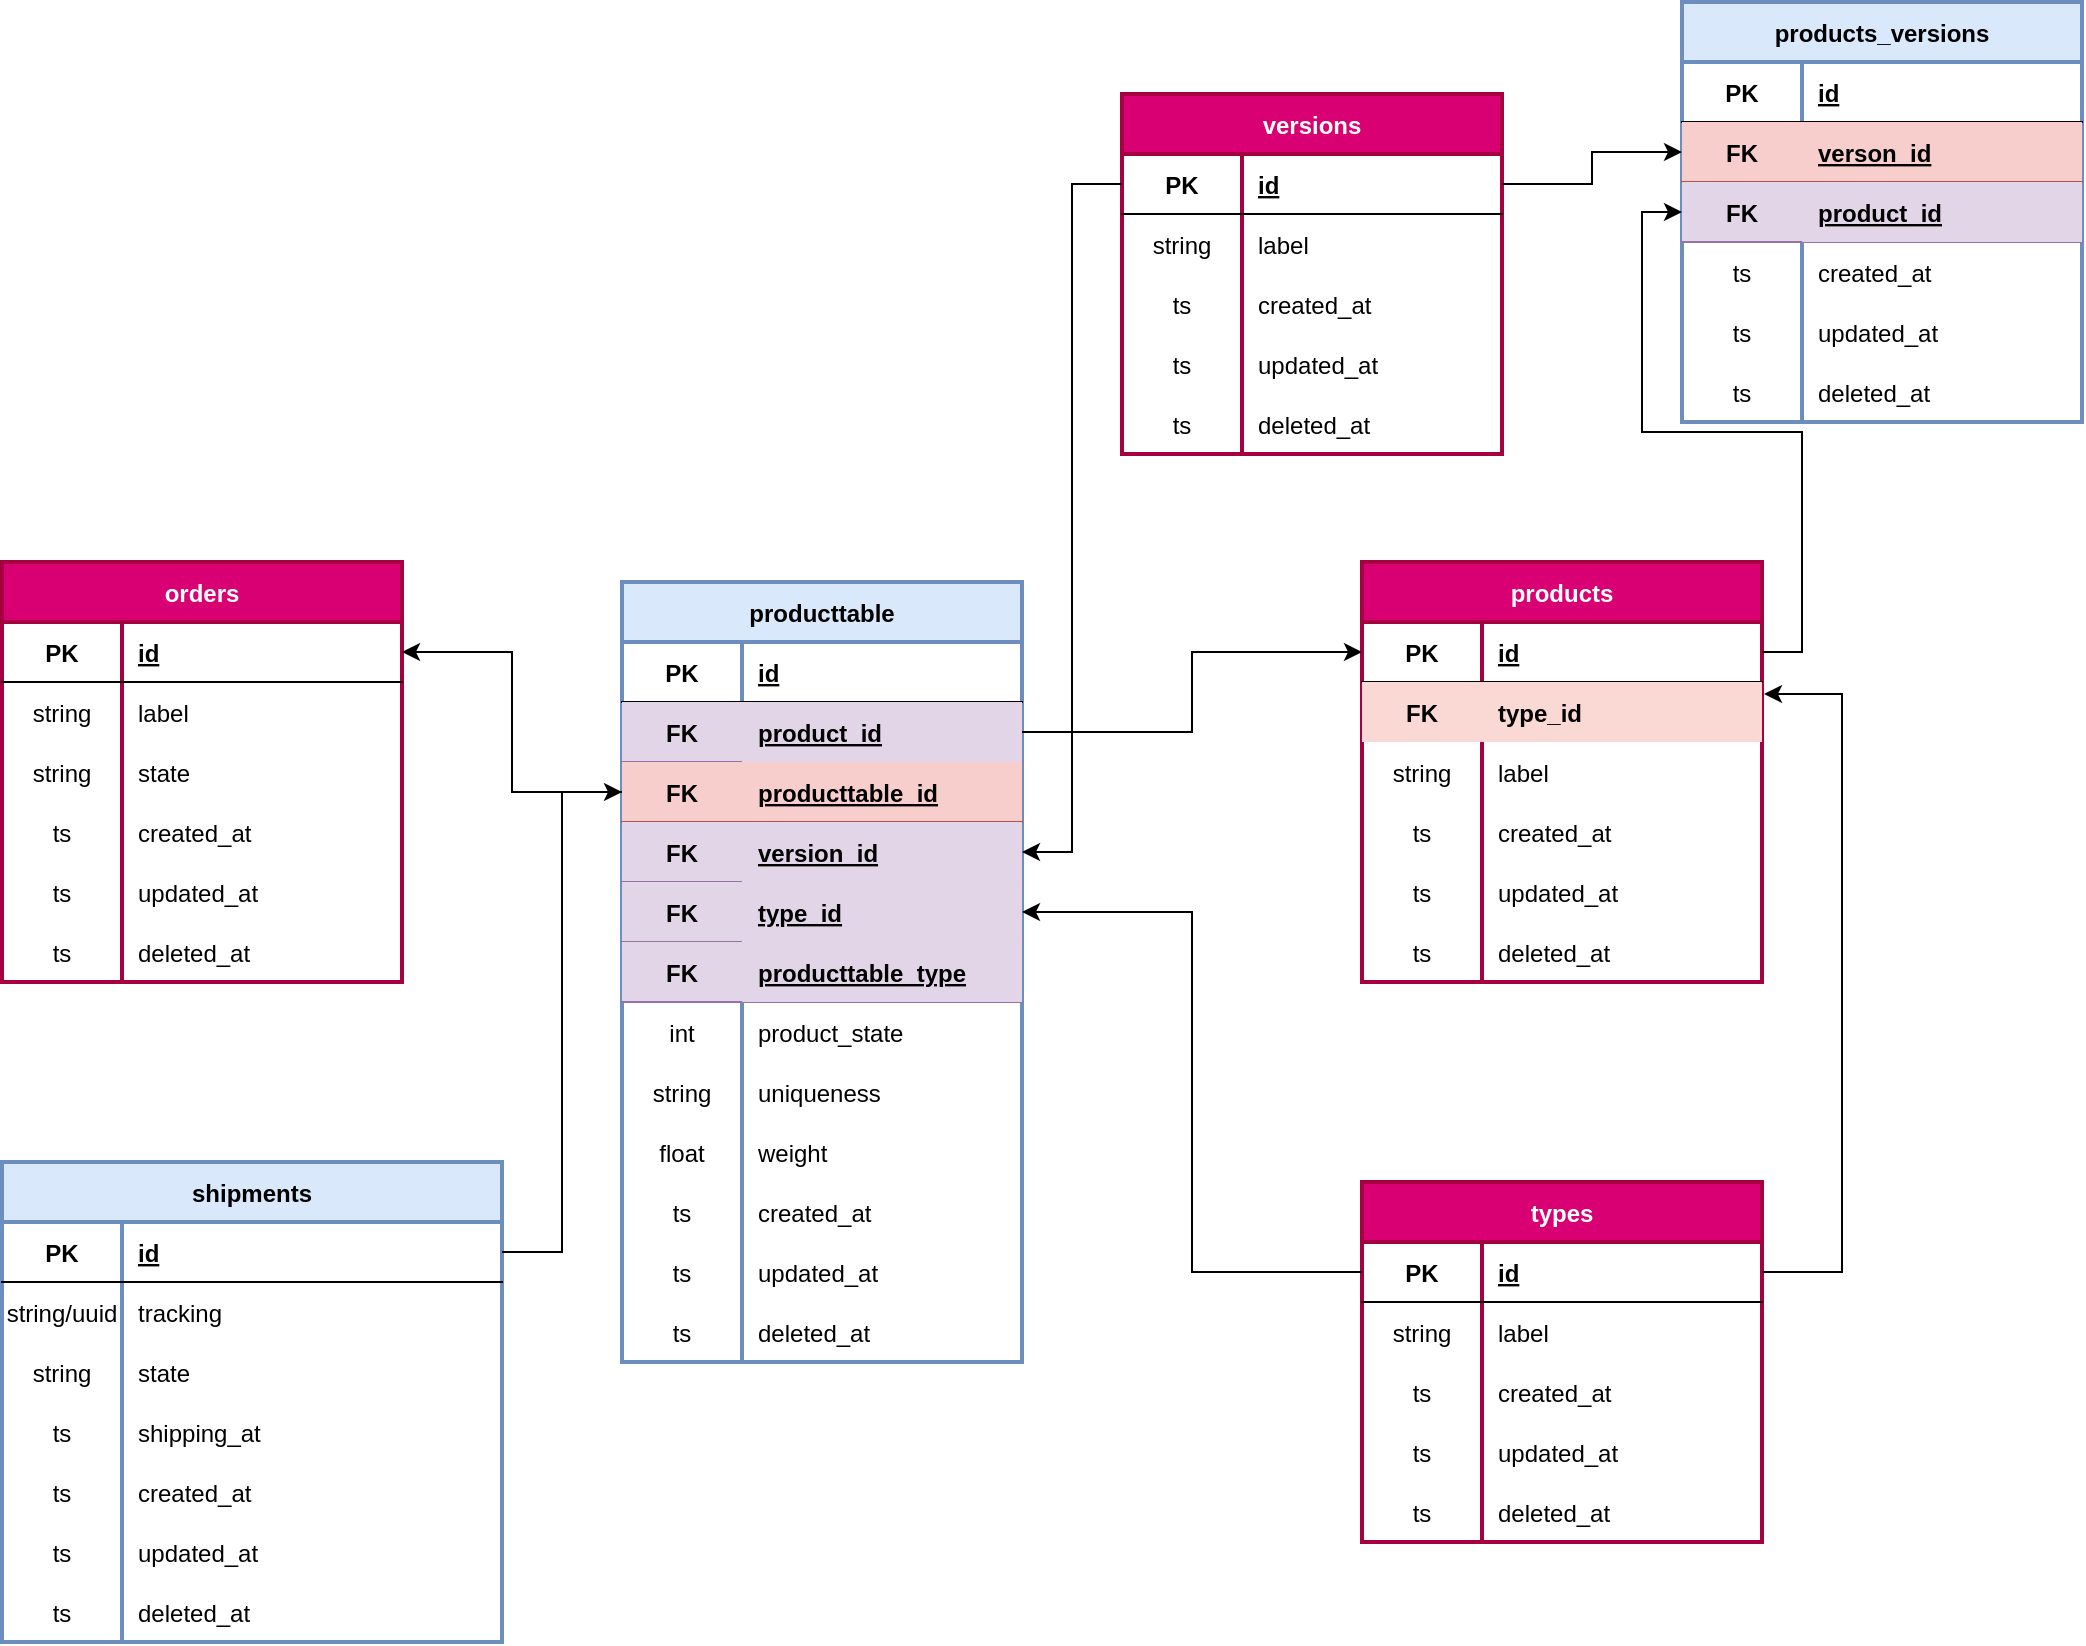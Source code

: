 <mxfile version="17.4.1" type="device"><diagram id="wL62WBHDFNxLLFZJQCPq" name="Page-1"><mxGraphModel dx="1426" dy="4045" grid="1" gridSize="10" guides="1" tooltips="1" connect="1" arrows="1" fold="1" page="1" pageScale="1" pageWidth="1169" pageHeight="1654" math="0" shadow="0"><root><mxCell id="0"/><mxCell id="1" parent="0"/><mxCell id="r9QiAkMTqMIhhqPgChK--1" value="products" style="shape=table;startSize=30;container=1;collapsible=1;childLayout=tableLayout;fixedRows=1;rowLines=0;fontStyle=1;align=center;resizeLast=1;fillColor=#d80073;strokeColor=#A50040;swimlaneFillColor=none;strokeWidth=2;fontColor=#ffffff;" parent="1" vertex="1"><mxGeometry x="720" y="-1420" width="200" height="210" as="geometry"/></mxCell><mxCell id="r9QiAkMTqMIhhqPgChK--2" value="" style="shape=partialRectangle;collapsible=0;dropTarget=0;pointerEvents=0;fillColor=none;top=0;left=0;bottom=1;right=0;points=[[0,0.5],[1,0.5]];portConstraint=eastwest;" parent="r9QiAkMTqMIhhqPgChK--1" vertex="1"><mxGeometry y="30" width="200" height="30" as="geometry"/></mxCell><mxCell id="r9QiAkMTqMIhhqPgChK--3" value="PK" style="shape=partialRectangle;connectable=0;fillColor=none;top=0;left=0;bottom=0;right=0;fontStyle=1;overflow=hidden;" parent="r9QiAkMTqMIhhqPgChK--2" vertex="1"><mxGeometry width="60" height="30" as="geometry"><mxRectangle width="60" height="30" as="alternateBounds"/></mxGeometry></mxCell><mxCell id="r9QiAkMTqMIhhqPgChK--4" value="id" style="shape=partialRectangle;connectable=0;fillColor=none;top=0;left=0;bottom=0;right=0;align=left;spacingLeft=6;fontStyle=5;overflow=hidden;" parent="r9QiAkMTqMIhhqPgChK--2" vertex="1"><mxGeometry x="60" width="140" height="30" as="geometry"><mxRectangle width="140" height="30" as="alternateBounds"/></mxGeometry></mxCell><mxCell id="r9QiAkMTqMIhhqPgChK--5" value="" style="shape=partialRectangle;collapsible=0;dropTarget=0;pointerEvents=0;fillColor=#fad9d5;top=0;left=0;bottom=0;right=0;points=[[0,0.5],[1,0.5]];portConstraint=eastwest;strokeColor=#ae4132;" parent="r9QiAkMTqMIhhqPgChK--1" vertex="1"><mxGeometry y="60" width="200" height="30" as="geometry"/></mxCell><mxCell id="r9QiAkMTqMIhhqPgChK--6" value="FK" style="shape=partialRectangle;connectable=0;fillColor=none;top=0;left=0;bottom=0;right=0;editable=1;overflow=hidden;fontStyle=1" parent="r9QiAkMTqMIhhqPgChK--5" vertex="1"><mxGeometry width="60" height="30" as="geometry"><mxRectangle width="60" height="30" as="alternateBounds"/></mxGeometry></mxCell><mxCell id="r9QiAkMTqMIhhqPgChK--7" value="type_id" style="shape=partialRectangle;connectable=0;fillColor=none;top=0;left=0;bottom=0;right=0;align=left;spacingLeft=6;overflow=hidden;fontStyle=1" parent="r9QiAkMTqMIhhqPgChK--5" vertex="1"><mxGeometry x="60" width="140" height="30" as="geometry"><mxRectangle width="140" height="30" as="alternateBounds"/></mxGeometry></mxCell><mxCell id="r9QiAkMTqMIhhqPgChK--11" value="" style="shape=partialRectangle;collapsible=0;dropTarget=0;pointerEvents=0;fillColor=none;top=0;left=0;bottom=0;right=0;points=[[0,0.5],[1,0.5]];portConstraint=eastwest;" parent="r9QiAkMTqMIhhqPgChK--1" vertex="1"><mxGeometry y="90" width="200" height="30" as="geometry"/></mxCell><mxCell id="r9QiAkMTqMIhhqPgChK--12" value="string" style="shape=partialRectangle;connectable=0;fillColor=none;top=0;left=0;bottom=0;right=0;editable=1;overflow=hidden;" parent="r9QiAkMTqMIhhqPgChK--11" vertex="1"><mxGeometry width="60" height="30" as="geometry"><mxRectangle width="60" height="30" as="alternateBounds"/></mxGeometry></mxCell><mxCell id="r9QiAkMTqMIhhqPgChK--13" value="label" style="shape=partialRectangle;connectable=0;fillColor=none;top=0;left=0;bottom=0;right=0;align=left;spacingLeft=6;overflow=hidden;" parent="r9QiAkMTqMIhhqPgChK--11" vertex="1"><mxGeometry x="60" width="140" height="30" as="geometry"><mxRectangle width="140" height="30" as="alternateBounds"/></mxGeometry></mxCell><mxCell id="r9QiAkMTqMIhhqPgChK--17" value="" style="shape=partialRectangle;collapsible=0;dropTarget=0;pointerEvents=0;fillColor=none;top=0;left=0;bottom=0;right=0;points=[[0,0.5],[1,0.5]];portConstraint=eastwest;" parent="r9QiAkMTqMIhhqPgChK--1" vertex="1"><mxGeometry y="120" width="200" height="30" as="geometry"/></mxCell><mxCell id="r9QiAkMTqMIhhqPgChK--18" value="ts" style="shape=partialRectangle;connectable=0;fillColor=none;top=0;left=0;bottom=0;right=0;editable=1;overflow=hidden;" parent="r9QiAkMTqMIhhqPgChK--17" vertex="1"><mxGeometry width="60" height="30" as="geometry"><mxRectangle width="60" height="30" as="alternateBounds"/></mxGeometry></mxCell><mxCell id="r9QiAkMTqMIhhqPgChK--19" value="created_at" style="shape=partialRectangle;connectable=0;fillColor=none;top=0;left=0;bottom=0;right=0;align=left;spacingLeft=6;overflow=hidden;" parent="r9QiAkMTqMIhhqPgChK--17" vertex="1"><mxGeometry x="60" width="140" height="30" as="geometry"><mxRectangle width="140" height="30" as="alternateBounds"/></mxGeometry></mxCell><mxCell id="r9QiAkMTqMIhhqPgChK--20" value="" style="shape=partialRectangle;collapsible=0;dropTarget=0;pointerEvents=0;fillColor=none;top=0;left=0;bottom=0;right=0;points=[[0,0.5],[1,0.5]];portConstraint=eastwest;" parent="r9QiAkMTqMIhhqPgChK--1" vertex="1"><mxGeometry y="150" width="200" height="30" as="geometry"/></mxCell><mxCell id="r9QiAkMTqMIhhqPgChK--21" value="ts" style="shape=partialRectangle;connectable=0;fillColor=none;top=0;left=0;bottom=0;right=0;editable=1;overflow=hidden;" parent="r9QiAkMTqMIhhqPgChK--20" vertex="1"><mxGeometry width="60" height="30" as="geometry"><mxRectangle width="60" height="30" as="alternateBounds"/></mxGeometry></mxCell><mxCell id="r9QiAkMTqMIhhqPgChK--22" value="updated_at" style="shape=partialRectangle;connectable=0;fillColor=none;top=0;left=0;bottom=0;right=0;align=left;spacingLeft=6;overflow=hidden;" parent="r9QiAkMTqMIhhqPgChK--20" vertex="1"><mxGeometry x="60" width="140" height="30" as="geometry"><mxRectangle width="140" height="30" as="alternateBounds"/></mxGeometry></mxCell><mxCell id="r9QiAkMTqMIhhqPgChK--23" value="" style="shape=partialRectangle;collapsible=0;dropTarget=0;pointerEvents=0;fillColor=none;top=0;left=0;bottom=0;right=0;points=[[0,0.5],[1,0.5]];portConstraint=eastwest;" parent="r9QiAkMTqMIhhqPgChK--1" vertex="1"><mxGeometry y="180" width="200" height="30" as="geometry"/></mxCell><mxCell id="r9QiAkMTqMIhhqPgChK--24" value="ts" style="shape=partialRectangle;connectable=0;fillColor=none;top=0;left=0;bottom=0;right=0;editable=1;overflow=hidden;" parent="r9QiAkMTqMIhhqPgChK--23" vertex="1"><mxGeometry width="60" height="30" as="geometry"><mxRectangle width="60" height="30" as="alternateBounds"/></mxGeometry></mxCell><mxCell id="r9QiAkMTqMIhhqPgChK--25" value="deleted_at" style="shape=partialRectangle;connectable=0;fillColor=none;top=0;left=0;bottom=0;right=0;align=left;spacingLeft=6;overflow=hidden;" parent="r9QiAkMTqMIhhqPgChK--23" vertex="1"><mxGeometry x="60" width="140" height="30" as="geometry"><mxRectangle width="140" height="30" as="alternateBounds"/></mxGeometry></mxCell><mxCell id="r9QiAkMTqMIhhqPgChK--32" value="orders" style="shape=table;startSize=30;container=1;collapsible=1;childLayout=tableLayout;fixedRows=1;rowLines=0;fontStyle=1;align=center;resizeLast=1;fillColor=#d80073;strokeColor=#A50040;swimlaneFillColor=none;strokeWidth=2;fontColor=#ffffff;" parent="1" vertex="1"><mxGeometry x="40" y="-1420" width="200" height="210" as="geometry"/></mxCell><mxCell id="r9QiAkMTqMIhhqPgChK--33" value="" style="shape=partialRectangle;collapsible=0;dropTarget=0;pointerEvents=0;fillColor=none;top=0;left=0;bottom=1;right=0;points=[[0,0.5],[1,0.5]];portConstraint=eastwest;" parent="r9QiAkMTqMIhhqPgChK--32" vertex="1"><mxGeometry y="30" width="200" height="30" as="geometry"/></mxCell><mxCell id="r9QiAkMTqMIhhqPgChK--34" value="PK" style="shape=partialRectangle;connectable=0;fillColor=none;top=0;left=0;bottom=0;right=0;fontStyle=1;overflow=hidden;" parent="r9QiAkMTqMIhhqPgChK--33" vertex="1"><mxGeometry width="60" height="30" as="geometry"><mxRectangle width="60" height="30" as="alternateBounds"/></mxGeometry></mxCell><mxCell id="r9QiAkMTqMIhhqPgChK--35" value="id" style="shape=partialRectangle;connectable=0;fillColor=none;top=0;left=0;bottom=0;right=0;align=left;spacingLeft=6;fontStyle=5;overflow=hidden;" parent="r9QiAkMTqMIhhqPgChK--33" vertex="1"><mxGeometry x="60" width="140" height="30" as="geometry"><mxRectangle width="140" height="30" as="alternateBounds"/></mxGeometry></mxCell><mxCell id="r9QiAkMTqMIhhqPgChK--39" value="" style="shape=partialRectangle;collapsible=0;dropTarget=0;pointerEvents=0;fillColor=none;top=0;left=0;bottom=0;right=0;points=[[0,0.5],[1,0.5]];portConstraint=eastwest;" parent="r9QiAkMTqMIhhqPgChK--32" vertex="1"><mxGeometry y="60" width="200" height="30" as="geometry"/></mxCell><mxCell id="r9QiAkMTqMIhhqPgChK--40" value="string" style="shape=partialRectangle;connectable=0;fillColor=none;top=0;left=0;bottom=0;right=0;editable=1;overflow=hidden;" parent="r9QiAkMTqMIhhqPgChK--39" vertex="1"><mxGeometry width="60" height="30" as="geometry"><mxRectangle width="60" height="30" as="alternateBounds"/></mxGeometry></mxCell><mxCell id="r9QiAkMTqMIhhqPgChK--41" value="label" style="shape=partialRectangle;connectable=0;fillColor=none;top=0;left=0;bottom=0;right=0;align=left;spacingLeft=6;overflow=hidden;" parent="r9QiAkMTqMIhhqPgChK--39" vertex="1"><mxGeometry x="60" width="140" height="30" as="geometry"><mxRectangle width="140" height="30" as="alternateBounds"/></mxGeometry></mxCell><mxCell id="r9QiAkMTqMIhhqPgChK--42" value="" style="shape=partialRectangle;collapsible=0;dropTarget=0;pointerEvents=0;fillColor=none;top=0;left=0;bottom=0;right=0;points=[[0,0.5],[1,0.5]];portConstraint=eastwest;" parent="r9QiAkMTqMIhhqPgChK--32" vertex="1"><mxGeometry y="90" width="200" height="30" as="geometry"/></mxCell><mxCell id="r9QiAkMTqMIhhqPgChK--43" value="string" style="shape=partialRectangle;connectable=0;fillColor=none;top=0;left=0;bottom=0;right=0;editable=1;overflow=hidden;" parent="r9QiAkMTqMIhhqPgChK--42" vertex="1"><mxGeometry width="60" height="30" as="geometry"><mxRectangle width="60" height="30" as="alternateBounds"/></mxGeometry></mxCell><mxCell id="r9QiAkMTqMIhhqPgChK--44" value="state" style="shape=partialRectangle;connectable=0;fillColor=none;top=0;left=0;bottom=0;right=0;align=left;spacingLeft=6;overflow=hidden;" parent="r9QiAkMTqMIhhqPgChK--42" vertex="1"><mxGeometry x="60" width="140" height="30" as="geometry"><mxRectangle width="140" height="30" as="alternateBounds"/></mxGeometry></mxCell><mxCell id="r9QiAkMTqMIhhqPgChK--45" value="" style="shape=partialRectangle;collapsible=0;dropTarget=0;pointerEvents=0;fillColor=none;top=0;left=0;bottom=0;right=0;points=[[0,0.5],[1,0.5]];portConstraint=eastwest;" parent="r9QiAkMTqMIhhqPgChK--32" vertex="1"><mxGeometry y="120" width="200" height="30" as="geometry"/></mxCell><mxCell id="r9QiAkMTqMIhhqPgChK--46" value="ts" style="shape=partialRectangle;connectable=0;fillColor=none;top=0;left=0;bottom=0;right=0;editable=1;overflow=hidden;" parent="r9QiAkMTqMIhhqPgChK--45" vertex="1"><mxGeometry width="60" height="30" as="geometry"><mxRectangle width="60" height="30" as="alternateBounds"/></mxGeometry></mxCell><mxCell id="r9QiAkMTqMIhhqPgChK--47" value="created_at" style="shape=partialRectangle;connectable=0;fillColor=none;top=0;left=0;bottom=0;right=0;align=left;spacingLeft=6;overflow=hidden;" parent="r9QiAkMTqMIhhqPgChK--45" vertex="1"><mxGeometry x="60" width="140" height="30" as="geometry"><mxRectangle width="140" height="30" as="alternateBounds"/></mxGeometry></mxCell><mxCell id="r9QiAkMTqMIhhqPgChK--48" value="" style="shape=partialRectangle;collapsible=0;dropTarget=0;pointerEvents=0;fillColor=none;top=0;left=0;bottom=0;right=0;points=[[0,0.5],[1,0.5]];portConstraint=eastwest;" parent="r9QiAkMTqMIhhqPgChK--32" vertex="1"><mxGeometry y="150" width="200" height="30" as="geometry"/></mxCell><mxCell id="r9QiAkMTqMIhhqPgChK--49" value="ts" style="shape=partialRectangle;connectable=0;fillColor=none;top=0;left=0;bottom=0;right=0;editable=1;overflow=hidden;" parent="r9QiAkMTqMIhhqPgChK--48" vertex="1"><mxGeometry width="60" height="30" as="geometry"><mxRectangle width="60" height="30" as="alternateBounds"/></mxGeometry></mxCell><mxCell id="r9QiAkMTqMIhhqPgChK--50" value="updated_at" style="shape=partialRectangle;connectable=0;fillColor=none;top=0;left=0;bottom=0;right=0;align=left;spacingLeft=6;overflow=hidden;" parent="r9QiAkMTqMIhhqPgChK--48" vertex="1"><mxGeometry x="60" width="140" height="30" as="geometry"><mxRectangle width="140" height="30" as="alternateBounds"/></mxGeometry></mxCell><mxCell id="r9QiAkMTqMIhhqPgChK--51" value="" style="shape=partialRectangle;collapsible=0;dropTarget=0;pointerEvents=0;fillColor=none;top=0;left=0;bottom=0;right=0;points=[[0,0.5],[1,0.5]];portConstraint=eastwest;" parent="r9QiAkMTqMIhhqPgChK--32" vertex="1"><mxGeometry y="180" width="200" height="30" as="geometry"/></mxCell><mxCell id="r9QiAkMTqMIhhqPgChK--52" value="ts" style="shape=partialRectangle;connectable=0;fillColor=none;top=0;left=0;bottom=0;right=0;editable=1;overflow=hidden;" parent="r9QiAkMTqMIhhqPgChK--51" vertex="1"><mxGeometry width="60" height="30" as="geometry"><mxRectangle width="60" height="30" as="alternateBounds"/></mxGeometry></mxCell><mxCell id="r9QiAkMTqMIhhqPgChK--53" value="deleted_at" style="shape=partialRectangle;connectable=0;fillColor=none;top=0;left=0;bottom=0;right=0;align=left;spacingLeft=6;overflow=hidden;" parent="r9QiAkMTqMIhhqPgChK--51" vertex="1"><mxGeometry x="60" width="140" height="30" as="geometry"><mxRectangle width="140" height="30" as="alternateBounds"/></mxGeometry></mxCell><mxCell id="EHfzk3Y5s4Ml0ftrKKvc-1" value="producttable" style="shape=table;startSize=30;container=1;collapsible=1;childLayout=tableLayout;fixedRows=1;rowLines=0;fontStyle=1;align=center;resizeLast=1;fillColor=#dae8fc;strokeColor=#6c8ebf;swimlaneFillColor=none;strokeWidth=2;fontColor=default;" parent="1" vertex="1"><mxGeometry x="350" y="-1410" width="200" height="390" as="geometry"/></mxCell><mxCell id="EHfzk3Y5s4Ml0ftrKKvc-2" value="" style="shape=partialRectangle;collapsible=0;dropTarget=0;pointerEvents=0;fillColor=none;top=0;left=0;bottom=1;right=0;points=[[0,0.5],[1,0.5]];portConstraint=eastwest;" parent="EHfzk3Y5s4Ml0ftrKKvc-1" vertex="1"><mxGeometry y="30" width="200" height="30" as="geometry"/></mxCell><mxCell id="EHfzk3Y5s4Ml0ftrKKvc-3" value="PK" style="shape=partialRectangle;connectable=0;fillColor=none;top=0;left=0;bottom=0;right=0;fontStyle=1;overflow=hidden;" parent="EHfzk3Y5s4Ml0ftrKKvc-2" vertex="1"><mxGeometry width="60" height="30" as="geometry"><mxRectangle width="60" height="30" as="alternateBounds"/></mxGeometry></mxCell><mxCell id="EHfzk3Y5s4Ml0ftrKKvc-4" value="id" style="shape=partialRectangle;connectable=0;fillColor=none;top=0;left=0;bottom=0;right=0;align=left;spacingLeft=6;fontStyle=5;overflow=hidden;" parent="EHfzk3Y5s4Ml0ftrKKvc-2" vertex="1"><mxGeometry x="60" width="140" height="30" as="geometry"><mxRectangle width="140" height="30" as="alternateBounds"/></mxGeometry></mxCell><mxCell id="EHfzk3Y5s4Ml0ftrKKvc-8" value="" style="shape=partialRectangle;collapsible=0;dropTarget=0;pointerEvents=0;fillColor=#e1d5e7;top=0;left=0;bottom=1;right=0;points=[[0,0.5],[1,0.5]];portConstraint=eastwest;strokeColor=#9673a6;fontColor=default;" parent="EHfzk3Y5s4Ml0ftrKKvc-1" vertex="1"><mxGeometry y="60" width="200" height="30" as="geometry"/></mxCell><mxCell id="EHfzk3Y5s4Ml0ftrKKvc-9" value="FK" style="shape=partialRectangle;connectable=0;fillColor=none;top=0;left=0;bottom=0;right=0;fontStyle=1;overflow=hidden;" parent="EHfzk3Y5s4Ml0ftrKKvc-8" vertex="1"><mxGeometry width="60" height="30" as="geometry"><mxRectangle width="60" height="30" as="alternateBounds"/></mxGeometry></mxCell><mxCell id="EHfzk3Y5s4Ml0ftrKKvc-10" value="product_id" style="shape=partialRectangle;connectable=0;fillColor=#e1d5e7;top=0;left=0;bottom=0;right=0;align=left;spacingLeft=6;fontStyle=5;overflow=hidden;strokeColor=#9673a6;fontColor=default;" parent="EHfzk3Y5s4Ml0ftrKKvc-8" vertex="1"><mxGeometry x="60" width="140" height="30" as="geometry"><mxRectangle width="140" height="30" as="alternateBounds"/></mxGeometry></mxCell><mxCell id="EHfzk3Y5s4Ml0ftrKKvc-5" value="" style="shape=partialRectangle;collapsible=0;dropTarget=0;pointerEvents=0;fillColor=#f8cecc;top=0;left=0;bottom=1;right=0;points=[[0,0.5],[1,0.5]];portConstraint=eastwest;strokeColor=#b85450;fontColor=default;" parent="EHfzk3Y5s4Ml0ftrKKvc-1" vertex="1"><mxGeometry y="90" width="200" height="30" as="geometry"/></mxCell><mxCell id="EHfzk3Y5s4Ml0ftrKKvc-6" value="FK" style="shape=partialRectangle;connectable=0;fillColor=none;top=0;left=0;bottom=0;right=0;fontStyle=1;overflow=hidden;" parent="EHfzk3Y5s4Ml0ftrKKvc-5" vertex="1"><mxGeometry width="60" height="30" as="geometry"><mxRectangle width="60" height="30" as="alternateBounds"/></mxGeometry></mxCell><mxCell id="EHfzk3Y5s4Ml0ftrKKvc-7" value="producttable_id" style="shape=partialRectangle;connectable=0;fillColor=none;top=0;left=0;bottom=0;right=0;align=left;spacingLeft=6;fontStyle=5;overflow=hidden;fontColor=default;" parent="EHfzk3Y5s4Ml0ftrKKvc-5" vertex="1"><mxGeometry x="60" width="140" height="30" as="geometry"><mxRectangle width="140" height="30" as="alternateBounds"/></mxGeometry></mxCell><mxCell id="0xXpMcwLwYXF_ANP8_Cy-80" value="" style="shape=partialRectangle;collapsible=0;dropTarget=0;pointerEvents=0;fillColor=#e1d5e7;top=0;left=0;bottom=1;right=0;points=[[0,0.5],[1,0.5]];portConstraint=eastwest;strokeColor=#9673a6;fontColor=default;" vertex="1" parent="EHfzk3Y5s4Ml0ftrKKvc-1"><mxGeometry y="120" width="200" height="30" as="geometry"/></mxCell><mxCell id="0xXpMcwLwYXF_ANP8_Cy-81" value="FK" style="shape=partialRectangle;connectable=0;fillColor=none;top=0;left=0;bottom=0;right=0;fontStyle=1;overflow=hidden;" vertex="1" parent="0xXpMcwLwYXF_ANP8_Cy-80"><mxGeometry width="60" height="30" as="geometry"><mxRectangle width="60" height="30" as="alternateBounds"/></mxGeometry></mxCell><mxCell id="0xXpMcwLwYXF_ANP8_Cy-82" value="version_id" style="shape=partialRectangle;connectable=0;fillColor=#e1d5e7;top=0;left=0;bottom=0;right=0;align=left;spacingLeft=6;fontStyle=5;overflow=hidden;strokeColor=#9673a6;fontColor=default;" vertex="1" parent="0xXpMcwLwYXF_ANP8_Cy-80"><mxGeometry x="60" width="140" height="30" as="geometry"><mxRectangle width="140" height="30" as="alternateBounds"/></mxGeometry></mxCell><mxCell id="0xXpMcwLwYXF_ANP8_Cy-86" value="" style="shape=partialRectangle;collapsible=0;dropTarget=0;pointerEvents=0;fillColor=#e1d5e7;top=0;left=0;bottom=1;right=0;points=[[0,0.5],[1,0.5]];portConstraint=eastwest;strokeColor=#9673a6;fontColor=default;" vertex="1" parent="EHfzk3Y5s4Ml0ftrKKvc-1"><mxGeometry y="150" width="200" height="30" as="geometry"/></mxCell><mxCell id="0xXpMcwLwYXF_ANP8_Cy-87" value="FK" style="shape=partialRectangle;connectable=0;fillColor=none;top=0;left=0;bottom=0;right=0;fontStyle=1;overflow=hidden;" vertex="1" parent="0xXpMcwLwYXF_ANP8_Cy-86"><mxGeometry width="60" height="30" as="geometry"><mxRectangle width="60" height="30" as="alternateBounds"/></mxGeometry></mxCell><mxCell id="0xXpMcwLwYXF_ANP8_Cy-88" value="type_id" style="shape=partialRectangle;connectable=0;fillColor=#e1d5e7;top=0;left=0;bottom=0;right=0;align=left;spacingLeft=6;fontStyle=5;overflow=hidden;strokeColor=#9673a6;fontColor=default;" vertex="1" parent="0xXpMcwLwYXF_ANP8_Cy-86"><mxGeometry x="60" width="140" height="30" as="geometry"><mxRectangle width="140" height="30" as="alternateBounds"/></mxGeometry></mxCell><mxCell id="0xXpMcwLwYXF_ANP8_Cy-89" value="" style="shape=partialRectangle;collapsible=0;dropTarget=0;pointerEvents=0;fillColor=#e1d5e7;top=0;left=0;bottom=1;right=0;points=[[0,0.5],[1,0.5]];portConstraint=eastwest;strokeColor=#9673a6;fontColor=default;" vertex="1" parent="EHfzk3Y5s4Ml0ftrKKvc-1"><mxGeometry y="180" width="200" height="30" as="geometry"/></mxCell><mxCell id="0xXpMcwLwYXF_ANP8_Cy-90" value="FK" style="shape=partialRectangle;connectable=0;fillColor=none;top=0;left=0;bottom=0;right=0;fontStyle=1;overflow=hidden;" vertex="1" parent="0xXpMcwLwYXF_ANP8_Cy-89"><mxGeometry width="60" height="30" as="geometry"><mxRectangle width="60" height="30" as="alternateBounds"/></mxGeometry></mxCell><mxCell id="0xXpMcwLwYXF_ANP8_Cy-91" value="producttable_type" style="shape=partialRectangle;connectable=0;fillColor=#e1d5e7;top=0;left=0;bottom=0;right=0;align=left;spacingLeft=6;fontStyle=5;overflow=hidden;strokeColor=#9673a6;fontColor=default;" vertex="1" parent="0xXpMcwLwYXF_ANP8_Cy-89"><mxGeometry x="60" width="140" height="30" as="geometry"><mxRectangle width="140" height="30" as="alternateBounds"/></mxGeometry></mxCell><mxCell id="0xXpMcwLwYXF_ANP8_Cy-77" value="" style="shape=partialRectangle;collapsible=0;dropTarget=0;pointerEvents=0;fillColor=none;top=0;left=0;bottom=0;right=0;points=[[0,0.5],[1,0.5]];portConstraint=eastwest;" vertex="1" parent="EHfzk3Y5s4Ml0ftrKKvc-1"><mxGeometry y="210" width="200" height="30" as="geometry"/></mxCell><mxCell id="0xXpMcwLwYXF_ANP8_Cy-78" value="int" style="shape=partialRectangle;connectable=0;fillColor=none;top=0;left=0;bottom=0;right=0;editable=1;overflow=hidden;" vertex="1" parent="0xXpMcwLwYXF_ANP8_Cy-77"><mxGeometry width="60" height="30" as="geometry"><mxRectangle width="60" height="30" as="alternateBounds"/></mxGeometry></mxCell><mxCell id="0xXpMcwLwYXF_ANP8_Cy-79" value="product_state" style="shape=partialRectangle;connectable=0;fillColor=none;top=0;left=0;bottom=0;right=0;align=left;spacingLeft=6;overflow=hidden;" vertex="1" parent="0xXpMcwLwYXF_ANP8_Cy-77"><mxGeometry x="60" width="140" height="30" as="geometry"><mxRectangle width="140" height="30" as="alternateBounds"/></mxGeometry></mxCell><mxCell id="0xXpMcwLwYXF_ANP8_Cy-38" value="" style="shape=partialRectangle;collapsible=0;dropTarget=0;pointerEvents=0;fillColor=none;top=0;left=0;bottom=0;right=0;points=[[0,0.5],[1,0.5]];portConstraint=eastwest;" vertex="1" parent="EHfzk3Y5s4Ml0ftrKKvc-1"><mxGeometry y="240" width="200" height="30" as="geometry"/></mxCell><mxCell id="0xXpMcwLwYXF_ANP8_Cy-39" value="string" style="shape=partialRectangle;connectable=0;fillColor=none;top=0;left=0;bottom=0;right=0;editable=1;overflow=hidden;" vertex="1" parent="0xXpMcwLwYXF_ANP8_Cy-38"><mxGeometry width="60" height="30" as="geometry"><mxRectangle width="60" height="30" as="alternateBounds"/></mxGeometry></mxCell><mxCell id="0xXpMcwLwYXF_ANP8_Cy-40" value="uniqueness" style="shape=partialRectangle;connectable=0;fillColor=none;top=0;left=0;bottom=0;right=0;align=left;spacingLeft=6;overflow=hidden;" vertex="1" parent="0xXpMcwLwYXF_ANP8_Cy-38"><mxGeometry x="60" width="140" height="30" as="geometry"><mxRectangle width="140" height="30" as="alternateBounds"/></mxGeometry></mxCell><mxCell id="0xXpMcwLwYXF_ANP8_Cy-92" value="" style="shape=partialRectangle;collapsible=0;dropTarget=0;pointerEvents=0;fillColor=none;top=0;left=0;bottom=0;right=0;points=[[0,0.5],[1,0.5]];portConstraint=eastwest;" vertex="1" parent="EHfzk3Y5s4Ml0ftrKKvc-1"><mxGeometry y="270" width="200" height="30" as="geometry"/></mxCell><mxCell id="0xXpMcwLwYXF_ANP8_Cy-93" value="float" style="shape=partialRectangle;connectable=0;fillColor=none;top=0;left=0;bottom=0;right=0;editable=1;overflow=hidden;" vertex="1" parent="0xXpMcwLwYXF_ANP8_Cy-92"><mxGeometry width="60" height="30" as="geometry"><mxRectangle width="60" height="30" as="alternateBounds"/></mxGeometry></mxCell><mxCell id="0xXpMcwLwYXF_ANP8_Cy-94" value="weight" style="shape=partialRectangle;connectable=0;fillColor=none;top=0;left=0;bottom=0;right=0;align=left;spacingLeft=6;overflow=hidden;" vertex="1" parent="0xXpMcwLwYXF_ANP8_Cy-92"><mxGeometry x="60" width="140" height="30" as="geometry"><mxRectangle width="140" height="30" as="alternateBounds"/></mxGeometry></mxCell><mxCell id="0xXpMcwLwYXF_ANP8_Cy-29" value="" style="shape=partialRectangle;collapsible=0;dropTarget=0;pointerEvents=0;fillColor=none;top=0;left=0;bottom=0;right=0;points=[[0,0.5],[1,0.5]];portConstraint=eastwest;" vertex="1" parent="EHfzk3Y5s4Ml0ftrKKvc-1"><mxGeometry y="300" width="200" height="30" as="geometry"/></mxCell><mxCell id="0xXpMcwLwYXF_ANP8_Cy-30" value="ts" style="shape=partialRectangle;connectable=0;fillColor=none;top=0;left=0;bottom=0;right=0;editable=1;overflow=hidden;" vertex="1" parent="0xXpMcwLwYXF_ANP8_Cy-29"><mxGeometry width="60" height="30" as="geometry"><mxRectangle width="60" height="30" as="alternateBounds"/></mxGeometry></mxCell><mxCell id="0xXpMcwLwYXF_ANP8_Cy-31" value="created_at" style="shape=partialRectangle;connectable=0;fillColor=none;top=0;left=0;bottom=0;right=0;align=left;spacingLeft=6;overflow=hidden;" vertex="1" parent="0xXpMcwLwYXF_ANP8_Cy-29"><mxGeometry x="60" width="140" height="30" as="geometry"><mxRectangle width="140" height="30" as="alternateBounds"/></mxGeometry></mxCell><mxCell id="EHfzk3Y5s4Ml0ftrKKvc-17" value="" style="shape=partialRectangle;collapsible=0;dropTarget=0;pointerEvents=0;fillColor=none;top=0;left=0;bottom=0;right=0;points=[[0,0.5],[1,0.5]];portConstraint=eastwest;" parent="EHfzk3Y5s4Ml0ftrKKvc-1" vertex="1"><mxGeometry y="330" width="200" height="30" as="geometry"/></mxCell><mxCell id="EHfzk3Y5s4Ml0ftrKKvc-18" value="ts" style="shape=partialRectangle;connectable=0;fillColor=none;top=0;left=0;bottom=0;right=0;editable=1;overflow=hidden;" parent="EHfzk3Y5s4Ml0ftrKKvc-17" vertex="1"><mxGeometry width="60" height="30" as="geometry"><mxRectangle width="60" height="30" as="alternateBounds"/></mxGeometry></mxCell><mxCell id="EHfzk3Y5s4Ml0ftrKKvc-19" value="updated_at" style="shape=partialRectangle;connectable=0;fillColor=none;top=0;left=0;bottom=0;right=0;align=left;spacingLeft=6;overflow=hidden;" parent="EHfzk3Y5s4Ml0ftrKKvc-17" vertex="1"><mxGeometry x="60" width="140" height="30" as="geometry"><mxRectangle width="140" height="30" as="alternateBounds"/></mxGeometry></mxCell><mxCell id="0xXpMcwLwYXF_ANP8_Cy-20" value="" style="shape=partialRectangle;collapsible=0;dropTarget=0;pointerEvents=0;fillColor=none;top=0;left=0;bottom=0;right=0;points=[[0,0.5],[1,0.5]];portConstraint=eastwest;" vertex="1" parent="EHfzk3Y5s4Ml0ftrKKvc-1"><mxGeometry y="360" width="200" height="30" as="geometry"/></mxCell><mxCell id="0xXpMcwLwYXF_ANP8_Cy-21" value="ts" style="shape=partialRectangle;connectable=0;fillColor=none;top=0;left=0;bottom=0;right=0;editable=1;overflow=hidden;" vertex="1" parent="0xXpMcwLwYXF_ANP8_Cy-20"><mxGeometry width="60" height="30" as="geometry"><mxRectangle width="60" height="30" as="alternateBounds"/></mxGeometry></mxCell><mxCell id="0xXpMcwLwYXF_ANP8_Cy-22" value="deleted_at" style="shape=partialRectangle;connectable=0;fillColor=none;top=0;left=0;bottom=0;right=0;align=left;spacingLeft=6;overflow=hidden;" vertex="1" parent="0xXpMcwLwYXF_ANP8_Cy-20"><mxGeometry x="60" width="140" height="30" as="geometry"><mxRectangle width="140" height="30" as="alternateBounds"/></mxGeometry></mxCell><mxCell id="EHfzk3Y5s4Ml0ftrKKvc-20" style="edgeStyle=orthogonalEdgeStyle;rounded=0;orthogonalLoop=1;jettySize=auto;html=1;entryX=1;entryY=0.5;entryDx=0;entryDy=0;" parent="1" source="EHfzk3Y5s4Ml0ftrKKvc-5" target="r9QiAkMTqMIhhqPgChK--33" edge="1"><mxGeometry relative="1" as="geometry"/></mxCell><mxCell id="EHfzk3Y5s4Ml0ftrKKvc-22" style="edgeStyle=orthogonalEdgeStyle;rounded=0;orthogonalLoop=1;jettySize=auto;html=1;entryX=0;entryY=0.5;entryDx=0;entryDy=0;" parent="1" source="EHfzk3Y5s4Ml0ftrKKvc-8" target="r9QiAkMTqMIhhqPgChK--2" edge="1"><mxGeometry relative="1" as="geometry"/></mxCell><mxCell id="EHfzk3Y5s4Ml0ftrKKvc-23" value="types" style="shape=table;startSize=30;container=1;collapsible=1;childLayout=tableLayout;fixedRows=1;rowLines=0;fontStyle=1;align=center;resizeLast=1;fillColor=#d80073;strokeColor=#A50040;swimlaneFillColor=none;strokeWidth=2;fontColor=#ffffff;" parent="1" vertex="1"><mxGeometry x="720" y="-1110" width="200" height="180" as="geometry"/></mxCell><mxCell id="EHfzk3Y5s4Ml0ftrKKvc-24" value="" style="shape=partialRectangle;collapsible=0;dropTarget=0;pointerEvents=0;fillColor=none;top=0;left=0;bottom=1;right=0;points=[[0,0.5],[1,0.5]];portConstraint=eastwest;" parent="EHfzk3Y5s4Ml0ftrKKvc-23" vertex="1"><mxGeometry y="30" width="200" height="30" as="geometry"/></mxCell><mxCell id="EHfzk3Y5s4Ml0ftrKKvc-25" value="PK" style="shape=partialRectangle;connectable=0;fillColor=none;top=0;left=0;bottom=0;right=0;fontStyle=1;overflow=hidden;" parent="EHfzk3Y5s4Ml0ftrKKvc-24" vertex="1"><mxGeometry width="60" height="30" as="geometry"><mxRectangle width="60" height="30" as="alternateBounds"/></mxGeometry></mxCell><mxCell id="EHfzk3Y5s4Ml0ftrKKvc-26" value="id" style="shape=partialRectangle;connectable=0;fillColor=none;top=0;left=0;bottom=0;right=0;align=left;spacingLeft=6;fontStyle=5;overflow=hidden;" parent="EHfzk3Y5s4Ml0ftrKKvc-24" vertex="1"><mxGeometry x="60" width="140" height="30" as="geometry"><mxRectangle width="140" height="30" as="alternateBounds"/></mxGeometry></mxCell><mxCell id="EHfzk3Y5s4Ml0ftrKKvc-30" value="" style="shape=partialRectangle;collapsible=0;dropTarget=0;pointerEvents=0;fillColor=none;top=0;left=0;bottom=0;right=0;points=[[0,0.5],[1,0.5]];portConstraint=eastwest;" parent="EHfzk3Y5s4Ml0ftrKKvc-23" vertex="1"><mxGeometry y="60" width="200" height="30" as="geometry"/></mxCell><mxCell id="EHfzk3Y5s4Ml0ftrKKvc-31" value="string" style="shape=partialRectangle;connectable=0;fillColor=none;top=0;left=0;bottom=0;right=0;editable=1;overflow=hidden;" parent="EHfzk3Y5s4Ml0ftrKKvc-30" vertex="1"><mxGeometry width="60" height="30" as="geometry"><mxRectangle width="60" height="30" as="alternateBounds"/></mxGeometry></mxCell><mxCell id="EHfzk3Y5s4Ml0ftrKKvc-32" value="label" style="shape=partialRectangle;connectable=0;fillColor=none;top=0;left=0;bottom=0;right=0;align=left;spacingLeft=6;overflow=hidden;" parent="EHfzk3Y5s4Ml0ftrKKvc-30" vertex="1"><mxGeometry x="60" width="140" height="30" as="geometry"><mxRectangle width="140" height="30" as="alternateBounds"/></mxGeometry></mxCell><mxCell id="EHfzk3Y5s4Ml0ftrKKvc-36" value="" style="shape=partialRectangle;collapsible=0;dropTarget=0;pointerEvents=0;fillColor=none;top=0;left=0;bottom=0;right=0;points=[[0,0.5],[1,0.5]];portConstraint=eastwest;" parent="EHfzk3Y5s4Ml0ftrKKvc-23" vertex="1"><mxGeometry y="90" width="200" height="30" as="geometry"/></mxCell><mxCell id="EHfzk3Y5s4Ml0ftrKKvc-37" value="ts" style="shape=partialRectangle;connectable=0;fillColor=none;top=0;left=0;bottom=0;right=0;editable=1;overflow=hidden;" parent="EHfzk3Y5s4Ml0ftrKKvc-36" vertex="1"><mxGeometry width="60" height="30" as="geometry"><mxRectangle width="60" height="30" as="alternateBounds"/></mxGeometry></mxCell><mxCell id="EHfzk3Y5s4Ml0ftrKKvc-38" value="created_at" style="shape=partialRectangle;connectable=0;fillColor=none;top=0;left=0;bottom=0;right=0;align=left;spacingLeft=6;overflow=hidden;" parent="EHfzk3Y5s4Ml0ftrKKvc-36" vertex="1"><mxGeometry x="60" width="140" height="30" as="geometry"><mxRectangle width="140" height="30" as="alternateBounds"/></mxGeometry></mxCell><mxCell id="EHfzk3Y5s4Ml0ftrKKvc-39" value="" style="shape=partialRectangle;collapsible=0;dropTarget=0;pointerEvents=0;fillColor=none;top=0;left=0;bottom=0;right=0;points=[[0,0.5],[1,0.5]];portConstraint=eastwest;" parent="EHfzk3Y5s4Ml0ftrKKvc-23" vertex="1"><mxGeometry y="120" width="200" height="30" as="geometry"/></mxCell><mxCell id="EHfzk3Y5s4Ml0ftrKKvc-40" value="ts" style="shape=partialRectangle;connectable=0;fillColor=none;top=0;left=0;bottom=0;right=0;editable=1;overflow=hidden;" parent="EHfzk3Y5s4Ml0ftrKKvc-39" vertex="1"><mxGeometry width="60" height="30" as="geometry"><mxRectangle width="60" height="30" as="alternateBounds"/></mxGeometry></mxCell><mxCell id="EHfzk3Y5s4Ml0ftrKKvc-41" value="updated_at" style="shape=partialRectangle;connectable=0;fillColor=none;top=0;left=0;bottom=0;right=0;align=left;spacingLeft=6;overflow=hidden;" parent="EHfzk3Y5s4Ml0ftrKKvc-39" vertex="1"><mxGeometry x="60" width="140" height="30" as="geometry"><mxRectangle width="140" height="30" as="alternateBounds"/></mxGeometry></mxCell><mxCell id="EHfzk3Y5s4Ml0ftrKKvc-42" value="" style="shape=partialRectangle;collapsible=0;dropTarget=0;pointerEvents=0;fillColor=none;top=0;left=0;bottom=0;right=0;points=[[0,0.5],[1,0.5]];portConstraint=eastwest;" parent="EHfzk3Y5s4Ml0ftrKKvc-23" vertex="1"><mxGeometry y="150" width="200" height="30" as="geometry"/></mxCell><mxCell id="EHfzk3Y5s4Ml0ftrKKvc-43" value="ts" style="shape=partialRectangle;connectable=0;fillColor=none;top=0;left=0;bottom=0;right=0;editable=1;overflow=hidden;" parent="EHfzk3Y5s4Ml0ftrKKvc-42" vertex="1"><mxGeometry width="60" height="30" as="geometry"><mxRectangle width="60" height="30" as="alternateBounds"/></mxGeometry></mxCell><mxCell id="EHfzk3Y5s4Ml0ftrKKvc-44" value="deleted_at" style="shape=partialRectangle;connectable=0;fillColor=none;top=0;left=0;bottom=0;right=0;align=left;spacingLeft=6;overflow=hidden;" parent="EHfzk3Y5s4Ml0ftrKKvc-42" vertex="1"><mxGeometry x="60" width="140" height="30" as="geometry"><mxRectangle width="140" height="30" as="alternateBounds"/></mxGeometry></mxCell><mxCell id="EHfzk3Y5s4Ml0ftrKKvc-45" value="versions" style="shape=table;startSize=30;container=1;collapsible=1;childLayout=tableLayout;fixedRows=1;rowLines=0;fontStyle=1;align=center;resizeLast=1;fillColor=#d80073;strokeColor=#A50040;swimlaneFillColor=none;strokeWidth=2;fontColor=#ffffff;" parent="1" vertex="1"><mxGeometry x="600" y="-1654" width="190" height="180" as="geometry"/></mxCell><mxCell id="EHfzk3Y5s4Ml0ftrKKvc-46" value="" style="shape=partialRectangle;collapsible=0;dropTarget=0;pointerEvents=0;fillColor=none;top=0;left=0;bottom=1;right=0;points=[[0,0.5],[1,0.5]];portConstraint=eastwest;" parent="EHfzk3Y5s4Ml0ftrKKvc-45" vertex="1"><mxGeometry y="30" width="190" height="30" as="geometry"/></mxCell><mxCell id="EHfzk3Y5s4Ml0ftrKKvc-47" value="PK" style="shape=partialRectangle;connectable=0;fillColor=none;top=0;left=0;bottom=0;right=0;fontStyle=1;overflow=hidden;" parent="EHfzk3Y5s4Ml0ftrKKvc-46" vertex="1"><mxGeometry width="60" height="30" as="geometry"><mxRectangle width="60" height="30" as="alternateBounds"/></mxGeometry></mxCell><mxCell id="EHfzk3Y5s4Ml0ftrKKvc-48" value="id" style="shape=partialRectangle;connectable=0;fillColor=none;top=0;left=0;bottom=0;right=0;align=left;spacingLeft=6;fontStyle=5;overflow=hidden;" parent="EHfzk3Y5s4Ml0ftrKKvc-46" vertex="1"><mxGeometry x="60" width="130" height="30" as="geometry"><mxRectangle width="130" height="30" as="alternateBounds"/></mxGeometry></mxCell><mxCell id="EHfzk3Y5s4Ml0ftrKKvc-52" value="" style="shape=partialRectangle;collapsible=0;dropTarget=0;pointerEvents=0;fillColor=none;top=0;left=0;bottom=0;right=0;points=[[0,0.5],[1,0.5]];portConstraint=eastwest;" parent="EHfzk3Y5s4Ml0ftrKKvc-45" vertex="1"><mxGeometry y="60" width="190" height="30" as="geometry"/></mxCell><mxCell id="EHfzk3Y5s4Ml0ftrKKvc-53" value="string" style="shape=partialRectangle;connectable=0;fillColor=none;top=0;left=0;bottom=0;right=0;editable=1;overflow=hidden;" parent="EHfzk3Y5s4Ml0ftrKKvc-52" vertex="1"><mxGeometry width="60" height="30" as="geometry"><mxRectangle width="60" height="30" as="alternateBounds"/></mxGeometry></mxCell><mxCell id="EHfzk3Y5s4Ml0ftrKKvc-54" value="label" style="shape=partialRectangle;connectable=0;fillColor=none;top=0;left=0;bottom=0;right=0;align=left;spacingLeft=6;overflow=hidden;" parent="EHfzk3Y5s4Ml0ftrKKvc-52" vertex="1"><mxGeometry x="60" width="130" height="30" as="geometry"><mxRectangle width="130" height="30" as="alternateBounds"/></mxGeometry></mxCell><mxCell id="EHfzk3Y5s4Ml0ftrKKvc-58" value="" style="shape=partialRectangle;collapsible=0;dropTarget=0;pointerEvents=0;fillColor=none;top=0;left=0;bottom=0;right=0;points=[[0,0.5],[1,0.5]];portConstraint=eastwest;" parent="EHfzk3Y5s4Ml0ftrKKvc-45" vertex="1"><mxGeometry y="90" width="190" height="30" as="geometry"/></mxCell><mxCell id="EHfzk3Y5s4Ml0ftrKKvc-59" value="ts" style="shape=partialRectangle;connectable=0;fillColor=none;top=0;left=0;bottom=0;right=0;editable=1;overflow=hidden;" parent="EHfzk3Y5s4Ml0ftrKKvc-58" vertex="1"><mxGeometry width="60" height="30" as="geometry"><mxRectangle width="60" height="30" as="alternateBounds"/></mxGeometry></mxCell><mxCell id="EHfzk3Y5s4Ml0ftrKKvc-60" value="created_at" style="shape=partialRectangle;connectable=0;fillColor=none;top=0;left=0;bottom=0;right=0;align=left;spacingLeft=6;overflow=hidden;" parent="EHfzk3Y5s4Ml0ftrKKvc-58" vertex="1"><mxGeometry x="60" width="130" height="30" as="geometry"><mxRectangle width="130" height="30" as="alternateBounds"/></mxGeometry></mxCell><mxCell id="EHfzk3Y5s4Ml0ftrKKvc-61" value="" style="shape=partialRectangle;collapsible=0;dropTarget=0;pointerEvents=0;fillColor=none;top=0;left=0;bottom=0;right=0;points=[[0,0.5],[1,0.5]];portConstraint=eastwest;" parent="EHfzk3Y5s4Ml0ftrKKvc-45" vertex="1"><mxGeometry y="120" width="190" height="30" as="geometry"/></mxCell><mxCell id="EHfzk3Y5s4Ml0ftrKKvc-62" value="ts" style="shape=partialRectangle;connectable=0;fillColor=none;top=0;left=0;bottom=0;right=0;editable=1;overflow=hidden;" parent="EHfzk3Y5s4Ml0ftrKKvc-61" vertex="1"><mxGeometry width="60" height="30" as="geometry"><mxRectangle width="60" height="30" as="alternateBounds"/></mxGeometry></mxCell><mxCell id="EHfzk3Y5s4Ml0ftrKKvc-63" value="updated_at" style="shape=partialRectangle;connectable=0;fillColor=none;top=0;left=0;bottom=0;right=0;align=left;spacingLeft=6;overflow=hidden;" parent="EHfzk3Y5s4Ml0ftrKKvc-61" vertex="1"><mxGeometry x="60" width="130" height="30" as="geometry"><mxRectangle width="130" height="30" as="alternateBounds"/></mxGeometry></mxCell><mxCell id="EHfzk3Y5s4Ml0ftrKKvc-64" value="" style="shape=partialRectangle;collapsible=0;dropTarget=0;pointerEvents=0;fillColor=none;top=0;left=0;bottom=0;right=0;points=[[0,0.5],[1,0.5]];portConstraint=eastwest;" parent="EHfzk3Y5s4Ml0ftrKKvc-45" vertex="1"><mxGeometry y="150" width="190" height="30" as="geometry"/></mxCell><mxCell id="EHfzk3Y5s4Ml0ftrKKvc-65" value="ts" style="shape=partialRectangle;connectable=0;fillColor=none;top=0;left=0;bottom=0;right=0;editable=1;overflow=hidden;" parent="EHfzk3Y5s4Ml0ftrKKvc-64" vertex="1"><mxGeometry width="60" height="30" as="geometry"><mxRectangle width="60" height="30" as="alternateBounds"/></mxGeometry></mxCell><mxCell id="EHfzk3Y5s4Ml0ftrKKvc-66" value="deleted_at" style="shape=partialRectangle;connectable=0;fillColor=none;top=0;left=0;bottom=0;right=0;align=left;spacingLeft=6;overflow=hidden;" parent="EHfzk3Y5s4Ml0ftrKKvc-64" vertex="1"><mxGeometry x="60" width="130" height="30" as="geometry"><mxRectangle width="130" height="30" as="alternateBounds"/></mxGeometry></mxCell><mxCell id="EHfzk3Y5s4Ml0ftrKKvc-75" value="products_versions" style="shape=table;startSize=30;container=1;collapsible=1;childLayout=tableLayout;fixedRows=1;rowLines=0;fontStyle=1;align=center;resizeLast=1;fillColor=#dae8fc;strokeColor=#6c8ebf;swimlaneFillColor=none;strokeWidth=2;fontColor=default;" parent="1" vertex="1"><mxGeometry x="880" y="-1700" width="200" height="210" as="geometry"/></mxCell><mxCell id="EHfzk3Y5s4Ml0ftrKKvc-76" value="" style="shape=partialRectangle;collapsible=0;dropTarget=0;pointerEvents=0;fillColor=none;top=0;left=0;bottom=1;right=0;points=[[0,0.5],[1,0.5]];portConstraint=eastwest;" parent="EHfzk3Y5s4Ml0ftrKKvc-75" vertex="1"><mxGeometry y="30" width="200" height="30" as="geometry"/></mxCell><mxCell id="EHfzk3Y5s4Ml0ftrKKvc-77" value="PK" style="shape=partialRectangle;connectable=0;fillColor=none;top=0;left=0;bottom=0;right=0;fontStyle=1;overflow=hidden;" parent="EHfzk3Y5s4Ml0ftrKKvc-76" vertex="1"><mxGeometry width="60" height="30" as="geometry"><mxRectangle width="60" height="30" as="alternateBounds"/></mxGeometry></mxCell><mxCell id="EHfzk3Y5s4Ml0ftrKKvc-78" value="id" style="shape=partialRectangle;connectable=0;fillColor=none;top=0;left=0;bottom=0;right=0;align=left;spacingLeft=6;fontStyle=5;overflow=hidden;" parent="EHfzk3Y5s4Ml0ftrKKvc-76" vertex="1"><mxGeometry x="60" width="140" height="30" as="geometry"><mxRectangle width="140" height="30" as="alternateBounds"/></mxGeometry></mxCell><mxCell id="EHfzk3Y5s4Ml0ftrKKvc-79" value="" style="shape=partialRectangle;collapsible=0;dropTarget=0;pointerEvents=0;fillColor=#f8cecc;top=0;left=0;bottom=1;right=0;points=[[0,0.5],[1,0.5]];portConstraint=eastwest;strokeColor=#b85450;fontColor=default;" parent="EHfzk3Y5s4Ml0ftrKKvc-75" vertex="1"><mxGeometry y="60" width="200" height="30" as="geometry"/></mxCell><mxCell id="EHfzk3Y5s4Ml0ftrKKvc-80" value="FK" style="shape=partialRectangle;connectable=0;fillColor=none;top=0;left=0;bottom=0;right=0;fontStyle=1;overflow=hidden;" parent="EHfzk3Y5s4Ml0ftrKKvc-79" vertex="1"><mxGeometry width="60" height="30" as="geometry"><mxRectangle width="60" height="30" as="alternateBounds"/></mxGeometry></mxCell><mxCell id="EHfzk3Y5s4Ml0ftrKKvc-81" value="verson_id" style="shape=partialRectangle;connectable=0;fillColor=none;top=0;left=0;bottom=0;right=0;align=left;spacingLeft=6;fontStyle=5;overflow=hidden;fontColor=default;" parent="EHfzk3Y5s4Ml0ftrKKvc-79" vertex="1"><mxGeometry x="60" width="140" height="30" as="geometry"><mxRectangle width="140" height="30" as="alternateBounds"/></mxGeometry></mxCell><mxCell id="EHfzk3Y5s4Ml0ftrKKvc-82" value="" style="shape=partialRectangle;collapsible=0;dropTarget=0;pointerEvents=0;fillColor=#e1d5e7;top=0;left=0;bottom=1;right=0;points=[[0,0.5],[1,0.5]];portConstraint=eastwest;strokeColor=#9673a6;fontColor=default;" parent="EHfzk3Y5s4Ml0ftrKKvc-75" vertex="1"><mxGeometry y="90" width="200" height="30" as="geometry"/></mxCell><mxCell id="EHfzk3Y5s4Ml0ftrKKvc-83" value="FK" style="shape=partialRectangle;connectable=0;fillColor=none;top=0;left=0;bottom=0;right=0;fontStyle=1;overflow=hidden;" parent="EHfzk3Y5s4Ml0ftrKKvc-82" vertex="1"><mxGeometry width="60" height="30" as="geometry"><mxRectangle width="60" height="30" as="alternateBounds"/></mxGeometry></mxCell><mxCell id="EHfzk3Y5s4Ml0ftrKKvc-84" value="product_id" style="shape=partialRectangle;connectable=0;fillColor=#e1d5e7;top=0;left=0;bottom=0;right=0;align=left;spacingLeft=6;fontStyle=5;overflow=hidden;strokeColor=#9673a6;fontColor=default;" parent="EHfzk3Y5s4Ml0ftrKKvc-82" vertex="1"><mxGeometry x="60" width="140" height="30" as="geometry"><mxRectangle width="140" height="30" as="alternateBounds"/></mxGeometry></mxCell><mxCell id="EHfzk3Y5s4Ml0ftrKKvc-85" value="" style="shape=partialRectangle;collapsible=0;dropTarget=0;pointerEvents=0;fillColor=none;top=0;left=0;bottom=0;right=0;points=[[0,0.5],[1,0.5]];portConstraint=eastwest;" parent="EHfzk3Y5s4Ml0ftrKKvc-75" vertex="1"><mxGeometry y="120" width="200" height="30" as="geometry"/></mxCell><mxCell id="EHfzk3Y5s4Ml0ftrKKvc-86" value="ts" style="shape=partialRectangle;connectable=0;fillColor=none;top=0;left=0;bottom=0;right=0;editable=1;overflow=hidden;" parent="EHfzk3Y5s4Ml0ftrKKvc-85" vertex="1"><mxGeometry width="60" height="30" as="geometry"><mxRectangle width="60" height="30" as="alternateBounds"/></mxGeometry></mxCell><mxCell id="EHfzk3Y5s4Ml0ftrKKvc-87" value="created_at" style="shape=partialRectangle;connectable=0;fillColor=none;top=0;left=0;bottom=0;right=0;align=left;spacingLeft=6;overflow=hidden;" parent="EHfzk3Y5s4Ml0ftrKKvc-85" vertex="1"><mxGeometry x="60" width="140" height="30" as="geometry"><mxRectangle width="140" height="30" as="alternateBounds"/></mxGeometry></mxCell><mxCell id="EHfzk3Y5s4Ml0ftrKKvc-88" value="" style="shape=partialRectangle;collapsible=0;dropTarget=0;pointerEvents=0;fillColor=none;top=0;left=0;bottom=0;right=0;points=[[0,0.5],[1,0.5]];portConstraint=eastwest;" parent="EHfzk3Y5s4Ml0ftrKKvc-75" vertex="1"><mxGeometry y="150" width="200" height="30" as="geometry"/></mxCell><mxCell id="EHfzk3Y5s4Ml0ftrKKvc-89" value="ts" style="shape=partialRectangle;connectable=0;fillColor=none;top=0;left=0;bottom=0;right=0;editable=1;overflow=hidden;" parent="EHfzk3Y5s4Ml0ftrKKvc-88" vertex="1"><mxGeometry width="60" height="30" as="geometry"><mxRectangle width="60" height="30" as="alternateBounds"/></mxGeometry></mxCell><mxCell id="EHfzk3Y5s4Ml0ftrKKvc-90" value="updated_at" style="shape=partialRectangle;connectable=0;fillColor=none;top=0;left=0;bottom=0;right=0;align=left;spacingLeft=6;overflow=hidden;" parent="EHfzk3Y5s4Ml0ftrKKvc-88" vertex="1"><mxGeometry x="60" width="140" height="30" as="geometry"><mxRectangle width="140" height="30" as="alternateBounds"/></mxGeometry></mxCell><mxCell id="0xXpMcwLwYXF_ANP8_Cy-26" value="" style="shape=partialRectangle;collapsible=0;dropTarget=0;pointerEvents=0;fillColor=none;top=0;left=0;bottom=0;right=0;points=[[0,0.5],[1,0.5]];portConstraint=eastwest;" vertex="1" parent="EHfzk3Y5s4Ml0ftrKKvc-75"><mxGeometry y="180" width="200" height="30" as="geometry"/></mxCell><mxCell id="0xXpMcwLwYXF_ANP8_Cy-27" value="ts" style="shape=partialRectangle;connectable=0;fillColor=none;top=0;left=0;bottom=0;right=0;editable=1;overflow=hidden;" vertex="1" parent="0xXpMcwLwYXF_ANP8_Cy-26"><mxGeometry width="60" height="30" as="geometry"><mxRectangle width="60" height="30" as="alternateBounds"/></mxGeometry></mxCell><mxCell id="0xXpMcwLwYXF_ANP8_Cy-28" value="deleted_at" style="shape=partialRectangle;connectable=0;fillColor=none;top=0;left=0;bottom=0;right=0;align=left;spacingLeft=6;overflow=hidden;" vertex="1" parent="0xXpMcwLwYXF_ANP8_Cy-26"><mxGeometry x="60" width="140" height="30" as="geometry"><mxRectangle width="140" height="30" as="alternateBounds"/></mxGeometry></mxCell><mxCell id="0xXpMcwLwYXF_ANP8_Cy-1" value="shipments" style="shape=table;startSize=30;container=1;collapsible=1;childLayout=tableLayout;fixedRows=1;rowLines=0;fontStyle=1;align=center;resizeLast=1;fillColor=#dae8fc;strokeColor=#6c8ebf;swimlaneFillColor=none;strokeWidth=2;fontColor=default;" vertex="1" parent="1"><mxGeometry x="40" y="-1120" width="250" height="240" as="geometry"/></mxCell><mxCell id="0xXpMcwLwYXF_ANP8_Cy-2" value="" style="shape=partialRectangle;collapsible=0;dropTarget=0;pointerEvents=0;fillColor=none;top=0;left=0;bottom=1;right=0;points=[[0,0.5],[1,0.5]];portConstraint=eastwest;" vertex="1" parent="0xXpMcwLwYXF_ANP8_Cy-1"><mxGeometry y="30" width="250" height="30" as="geometry"/></mxCell><mxCell id="0xXpMcwLwYXF_ANP8_Cy-3" value="PK" style="shape=partialRectangle;connectable=0;fillColor=none;top=0;left=0;bottom=0;right=0;fontStyle=1;overflow=hidden;" vertex="1" parent="0xXpMcwLwYXF_ANP8_Cy-2"><mxGeometry width="60" height="30" as="geometry"><mxRectangle width="60" height="30" as="alternateBounds"/></mxGeometry></mxCell><mxCell id="0xXpMcwLwYXF_ANP8_Cy-4" value="id" style="shape=partialRectangle;connectable=0;fillColor=none;top=0;left=0;bottom=0;right=0;align=left;spacingLeft=6;fontStyle=5;overflow=hidden;" vertex="1" parent="0xXpMcwLwYXF_ANP8_Cy-2"><mxGeometry x="60" width="190" height="30" as="geometry"><mxRectangle width="190" height="30" as="alternateBounds"/></mxGeometry></mxCell><mxCell id="0xXpMcwLwYXF_ANP8_Cy-11" value="" style="shape=partialRectangle;collapsible=0;dropTarget=0;pointerEvents=0;fillColor=none;top=0;left=0;bottom=0;right=0;points=[[0,0.5],[1,0.5]];portConstraint=eastwest;" vertex="1" parent="0xXpMcwLwYXF_ANP8_Cy-1"><mxGeometry y="60" width="250" height="30" as="geometry"/></mxCell><mxCell id="0xXpMcwLwYXF_ANP8_Cy-12" value="string/uuid" style="shape=partialRectangle;connectable=0;fillColor=none;top=0;left=0;bottom=0;right=0;editable=1;overflow=hidden;" vertex="1" parent="0xXpMcwLwYXF_ANP8_Cy-11"><mxGeometry width="60" height="30" as="geometry"><mxRectangle width="60" height="30" as="alternateBounds"/></mxGeometry></mxCell><mxCell id="0xXpMcwLwYXF_ANP8_Cy-13" value="tracking" style="shape=partialRectangle;connectable=0;fillColor=none;top=0;left=0;bottom=0;right=0;align=left;spacingLeft=6;overflow=hidden;" vertex="1" parent="0xXpMcwLwYXF_ANP8_Cy-11"><mxGeometry x="60" width="190" height="30" as="geometry"><mxRectangle width="190" height="30" as="alternateBounds"/></mxGeometry></mxCell><mxCell id="0xXpMcwLwYXF_ANP8_Cy-17" value="" style="shape=partialRectangle;collapsible=0;dropTarget=0;pointerEvents=0;fillColor=none;top=0;left=0;bottom=0;right=0;points=[[0,0.5],[1,0.5]];portConstraint=eastwest;" vertex="1" parent="0xXpMcwLwYXF_ANP8_Cy-1"><mxGeometry y="90" width="250" height="30" as="geometry"/></mxCell><mxCell id="0xXpMcwLwYXF_ANP8_Cy-18" value="string" style="shape=partialRectangle;connectable=0;fillColor=none;top=0;left=0;bottom=0;right=0;editable=1;overflow=hidden;" vertex="1" parent="0xXpMcwLwYXF_ANP8_Cy-17"><mxGeometry width="60" height="30" as="geometry"><mxRectangle width="60" height="30" as="alternateBounds"/></mxGeometry></mxCell><mxCell id="0xXpMcwLwYXF_ANP8_Cy-19" value="state" style="shape=partialRectangle;connectable=0;fillColor=none;top=0;left=0;bottom=0;right=0;align=left;spacingLeft=6;overflow=hidden;" vertex="1" parent="0xXpMcwLwYXF_ANP8_Cy-17"><mxGeometry x="60" width="190" height="30" as="geometry"><mxRectangle width="190" height="30" as="alternateBounds"/></mxGeometry></mxCell><mxCell id="0xXpMcwLwYXF_ANP8_Cy-66" value="" style="shape=partialRectangle;collapsible=0;dropTarget=0;pointerEvents=0;fillColor=none;top=0;left=0;bottom=0;right=0;points=[[0,0.5],[1,0.5]];portConstraint=eastwest;" vertex="1" parent="0xXpMcwLwYXF_ANP8_Cy-1"><mxGeometry y="120" width="250" height="30" as="geometry"/></mxCell><mxCell id="0xXpMcwLwYXF_ANP8_Cy-67" value="ts" style="shape=partialRectangle;connectable=0;fillColor=none;top=0;left=0;bottom=0;right=0;editable=1;overflow=hidden;" vertex="1" parent="0xXpMcwLwYXF_ANP8_Cy-66"><mxGeometry width="60" height="30" as="geometry"><mxRectangle width="60" height="30" as="alternateBounds"/></mxGeometry></mxCell><mxCell id="0xXpMcwLwYXF_ANP8_Cy-68" value="shipping_at" style="shape=partialRectangle;connectable=0;fillColor=none;top=0;left=0;bottom=0;right=0;align=left;spacingLeft=6;overflow=hidden;" vertex="1" parent="0xXpMcwLwYXF_ANP8_Cy-66"><mxGeometry x="60" width="190" height="30" as="geometry"><mxRectangle width="190" height="30" as="alternateBounds"/></mxGeometry></mxCell><mxCell id="0xXpMcwLwYXF_ANP8_Cy-41" value="" style="shape=partialRectangle;collapsible=0;dropTarget=0;pointerEvents=0;fillColor=none;top=0;left=0;bottom=0;right=0;points=[[0,0.5],[1,0.5]];portConstraint=eastwest;" vertex="1" parent="0xXpMcwLwYXF_ANP8_Cy-1"><mxGeometry y="150" width="250" height="30" as="geometry"/></mxCell><mxCell id="0xXpMcwLwYXF_ANP8_Cy-42" value="ts" style="shape=partialRectangle;connectable=0;fillColor=none;top=0;left=0;bottom=0;right=0;editable=1;overflow=hidden;" vertex="1" parent="0xXpMcwLwYXF_ANP8_Cy-41"><mxGeometry width="60" height="30" as="geometry"><mxRectangle width="60" height="30" as="alternateBounds"/></mxGeometry></mxCell><mxCell id="0xXpMcwLwYXF_ANP8_Cy-43" value="created_at" style="shape=partialRectangle;connectable=0;fillColor=none;top=0;left=0;bottom=0;right=0;align=left;spacingLeft=6;overflow=hidden;" vertex="1" parent="0xXpMcwLwYXF_ANP8_Cy-41"><mxGeometry x="60" width="190" height="30" as="geometry"><mxRectangle width="190" height="30" as="alternateBounds"/></mxGeometry></mxCell><mxCell id="0xXpMcwLwYXF_ANP8_Cy-14" value="" style="shape=partialRectangle;collapsible=0;dropTarget=0;pointerEvents=0;fillColor=none;top=0;left=0;bottom=0;right=0;points=[[0,0.5],[1,0.5]];portConstraint=eastwest;" vertex="1" parent="0xXpMcwLwYXF_ANP8_Cy-1"><mxGeometry y="180" width="250" height="30" as="geometry"/></mxCell><mxCell id="0xXpMcwLwYXF_ANP8_Cy-15" value="ts" style="shape=partialRectangle;connectable=0;fillColor=none;top=0;left=0;bottom=0;right=0;editable=1;overflow=hidden;" vertex="1" parent="0xXpMcwLwYXF_ANP8_Cy-14"><mxGeometry width="60" height="30" as="geometry"><mxRectangle width="60" height="30" as="alternateBounds"/></mxGeometry></mxCell><mxCell id="0xXpMcwLwYXF_ANP8_Cy-16" value="updated_at" style="shape=partialRectangle;connectable=0;fillColor=none;top=0;left=0;bottom=0;right=0;align=left;spacingLeft=6;overflow=hidden;" vertex="1" parent="0xXpMcwLwYXF_ANP8_Cy-14"><mxGeometry x="60" width="190" height="30" as="geometry"><mxRectangle width="190" height="30" as="alternateBounds"/></mxGeometry></mxCell><mxCell id="0xXpMcwLwYXF_ANP8_Cy-23" value="" style="shape=partialRectangle;collapsible=0;dropTarget=0;pointerEvents=0;fillColor=none;top=0;left=0;bottom=0;right=0;points=[[0,0.5],[1,0.5]];portConstraint=eastwest;" vertex="1" parent="0xXpMcwLwYXF_ANP8_Cy-1"><mxGeometry y="210" width="250" height="30" as="geometry"/></mxCell><mxCell id="0xXpMcwLwYXF_ANP8_Cy-24" value="ts" style="shape=partialRectangle;connectable=0;fillColor=none;top=0;left=0;bottom=0;right=0;editable=1;overflow=hidden;" vertex="1" parent="0xXpMcwLwYXF_ANP8_Cy-23"><mxGeometry width="60" height="30" as="geometry"><mxRectangle width="60" height="30" as="alternateBounds"/></mxGeometry></mxCell><mxCell id="0xXpMcwLwYXF_ANP8_Cy-25" value="deleted_at" style="shape=partialRectangle;connectable=0;fillColor=none;top=0;left=0;bottom=0;right=0;align=left;spacingLeft=6;overflow=hidden;" vertex="1" parent="0xXpMcwLwYXF_ANP8_Cy-23"><mxGeometry x="60" width="190" height="30" as="geometry"><mxRectangle width="190" height="30" as="alternateBounds"/></mxGeometry></mxCell><mxCell id="0xXpMcwLwYXF_ANP8_Cy-75" style="edgeStyle=orthogonalEdgeStyle;rounded=0;orthogonalLoop=1;jettySize=auto;html=1;" edge="1" parent="1" source="EHfzk3Y5s4Ml0ftrKKvc-46" target="EHfzk3Y5s4Ml0ftrKKvc-79"><mxGeometry relative="1" as="geometry"/></mxCell><mxCell id="0xXpMcwLwYXF_ANP8_Cy-97" style="edgeStyle=orthogonalEdgeStyle;rounded=0;orthogonalLoop=1;jettySize=auto;html=1;" edge="1" parent="1" source="EHfzk3Y5s4Ml0ftrKKvc-24" target="0xXpMcwLwYXF_ANP8_Cy-86"><mxGeometry relative="1" as="geometry"/></mxCell><mxCell id="0xXpMcwLwYXF_ANP8_Cy-99" style="edgeStyle=orthogonalEdgeStyle;rounded=0;orthogonalLoop=1;jettySize=auto;html=1;entryX=1;entryY=0.5;entryDx=0;entryDy=0;" edge="1" parent="1" source="EHfzk3Y5s4Ml0ftrKKvc-46" target="0xXpMcwLwYXF_ANP8_Cy-80"><mxGeometry relative="1" as="geometry"/></mxCell><mxCell id="0xXpMcwLwYXF_ANP8_Cy-100" style="edgeStyle=orthogonalEdgeStyle;rounded=0;orthogonalLoop=1;jettySize=auto;html=1;" edge="1" parent="1" source="r9QiAkMTqMIhhqPgChK--2" target="EHfzk3Y5s4Ml0ftrKKvc-82"><mxGeometry relative="1" as="geometry"/></mxCell><mxCell id="0xXpMcwLwYXF_ANP8_Cy-101" style="edgeStyle=orthogonalEdgeStyle;rounded=0;orthogonalLoop=1;jettySize=auto;html=1;entryX=1.005;entryY=0.2;entryDx=0;entryDy=0;entryPerimeter=0;" edge="1" parent="1" source="EHfzk3Y5s4Ml0ftrKKvc-24" target="r9QiAkMTqMIhhqPgChK--5"><mxGeometry relative="1" as="geometry"><Array as="points"><mxPoint x="960" y="-1065"/><mxPoint x="960" y="-1354"/></Array></mxGeometry></mxCell><mxCell id="0xXpMcwLwYXF_ANP8_Cy-102" style="edgeStyle=orthogonalEdgeStyle;rounded=0;orthogonalLoop=1;jettySize=auto;html=1;entryX=0;entryY=0.5;entryDx=0;entryDy=0;" edge="1" parent="1" source="0xXpMcwLwYXF_ANP8_Cy-2" target="EHfzk3Y5s4Ml0ftrKKvc-5"><mxGeometry relative="1" as="geometry"/></mxCell></root></mxGraphModel></diagram></mxfile>
